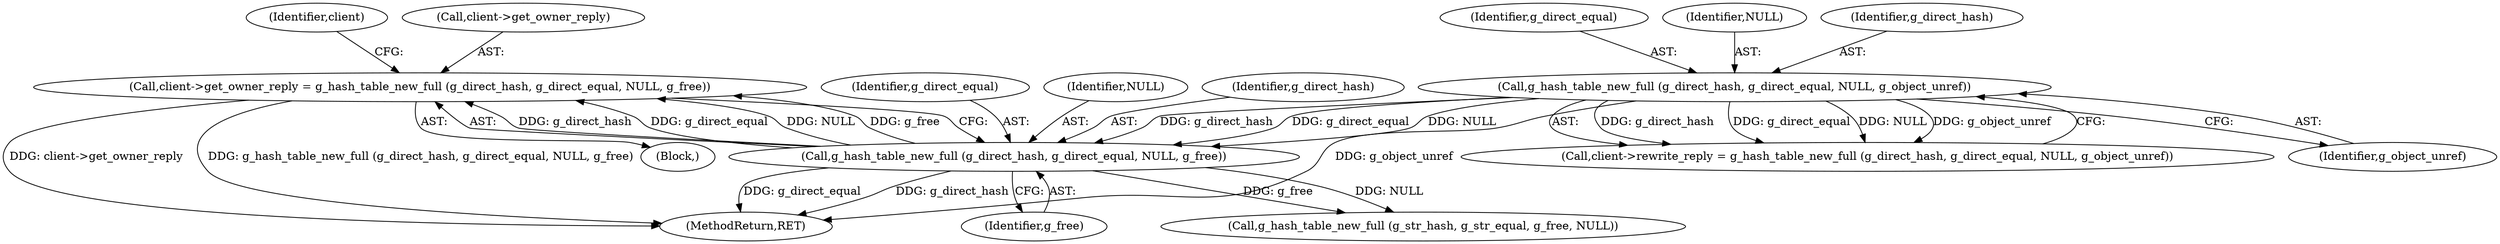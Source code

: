 digraph "0_flatpak_52346bf187b5a7f1c0fe9075b328b7ad6abe78f6_1@pointer" {
"1000129" [label="(Call,client->get_owner_reply = g_hash_table_new_full (g_direct_hash, g_direct_equal, NULL, g_free))"];
"1000133" [label="(Call,g_hash_table_new_full (g_direct_hash, g_direct_equal, NULL, g_free))"];
"1000124" [label="(Call,g_hash_table_new_full (g_direct_hash, g_direct_equal, NULL, g_object_unref))"];
"1000102" [label="(Block,)"];
"1000142" [label="(Call,g_hash_table_new_full (g_str_hash, g_str_equal, g_free, NULL))"];
"1000126" [label="(Identifier,g_direct_equal)"];
"1000147" [label="(MethodReturn,RET)"];
"1000127" [label="(Identifier,NULL)"];
"1000130" [label="(Call,client->get_owner_reply)"];
"1000129" [label="(Call,client->get_owner_reply = g_hash_table_new_full (g_direct_hash, g_direct_equal, NULL, g_free))"];
"1000120" [label="(Call,client->rewrite_reply = g_hash_table_new_full (g_direct_hash, g_direct_equal, NULL, g_object_unref))"];
"1000135" [label="(Identifier,g_direct_equal)"];
"1000125" [label="(Identifier,g_direct_hash)"];
"1000124" [label="(Call,g_hash_table_new_full (g_direct_hash, g_direct_equal, NULL, g_object_unref))"];
"1000137" [label="(Identifier,g_free)"];
"1000136" [label="(Identifier,NULL)"];
"1000128" [label="(Identifier,g_object_unref)"];
"1000140" [label="(Identifier,client)"];
"1000133" [label="(Call,g_hash_table_new_full (g_direct_hash, g_direct_equal, NULL, g_free))"];
"1000134" [label="(Identifier,g_direct_hash)"];
"1000129" -> "1000102"  [label="AST: "];
"1000129" -> "1000133"  [label="CFG: "];
"1000130" -> "1000129"  [label="AST: "];
"1000133" -> "1000129"  [label="AST: "];
"1000140" -> "1000129"  [label="CFG: "];
"1000129" -> "1000147"  [label="DDG: client->get_owner_reply"];
"1000129" -> "1000147"  [label="DDG: g_hash_table_new_full (g_direct_hash, g_direct_equal, NULL, g_free)"];
"1000133" -> "1000129"  [label="DDG: g_direct_hash"];
"1000133" -> "1000129"  [label="DDG: g_direct_equal"];
"1000133" -> "1000129"  [label="DDG: NULL"];
"1000133" -> "1000129"  [label="DDG: g_free"];
"1000133" -> "1000137"  [label="CFG: "];
"1000134" -> "1000133"  [label="AST: "];
"1000135" -> "1000133"  [label="AST: "];
"1000136" -> "1000133"  [label="AST: "];
"1000137" -> "1000133"  [label="AST: "];
"1000133" -> "1000147"  [label="DDG: g_direct_hash"];
"1000133" -> "1000147"  [label="DDG: g_direct_equal"];
"1000124" -> "1000133"  [label="DDG: g_direct_hash"];
"1000124" -> "1000133"  [label="DDG: g_direct_equal"];
"1000124" -> "1000133"  [label="DDG: NULL"];
"1000133" -> "1000142"  [label="DDG: g_free"];
"1000133" -> "1000142"  [label="DDG: NULL"];
"1000124" -> "1000120"  [label="AST: "];
"1000124" -> "1000128"  [label="CFG: "];
"1000125" -> "1000124"  [label="AST: "];
"1000126" -> "1000124"  [label="AST: "];
"1000127" -> "1000124"  [label="AST: "];
"1000128" -> "1000124"  [label="AST: "];
"1000120" -> "1000124"  [label="CFG: "];
"1000124" -> "1000147"  [label="DDG: g_object_unref"];
"1000124" -> "1000120"  [label="DDG: g_direct_hash"];
"1000124" -> "1000120"  [label="DDG: g_direct_equal"];
"1000124" -> "1000120"  [label="DDG: NULL"];
"1000124" -> "1000120"  [label="DDG: g_object_unref"];
}

